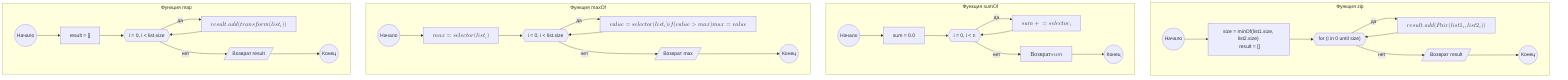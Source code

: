 graph TD

    subgraph ZIP["Функция zip"]
        A1(("Начало"))
        B1["size = minOf(list1.size, list2.size) \n result = []"]
        C1{{"for (i in 0 until size)"}}
        D1["$$result.add(Pair(list1_i, list2_i))$$"]
        E1[/"Возврат result"/]
        F1(("Конец"))

        A1 --> B1 --> C1
        C1 -- да --> D1 --> C1
        C1 -- нет --> E1 --> F1
    end

    subgraph SUMOF["Функция sumOf"]
        A2(("Начало"))
        B2["sum = 0.0"]
        C2{{"i = 0, i < n"}}
        D2["$$sum += selector_i$$"]
        E2["$$Возврат sum$$"]
        F2(("Конец"))

        A2 --> B2 --> C2
        C2 -- да --> D2 --> C2
        C2 -- нет --> E2 --> F2
    end

    subgraph MAXOF["Функция maxOf"]
        A3(("Начало"))
        B3["$$max = selector(list_i)$$"]
        C3{{"i = 0, i < list.size"}}
        D3["$$value = selector(list_i) if (value > max) max = value$$"]
        E3[/"Возврат max"/]
        F3(("Конец"))

        A3 --> B3 --> C3
        C3 -- да --> D3 --> C3
        C3 -- нет --> E3 --> F3
    end

    subgraph MAP["Функция map"]
        A4(("Начало"))
        B4["result = []"]
        C4{{"i = 0, i < list.size"}}
        D4["$$result.add(transform(list_i))$$"]
        E4[/"Возврат result"/]
        F4(("Конец"))

        A4 --> B4 --> C4
        C4 -- да --> D4 --> C4
        C4 -- нет --> E4 --> F4
    end
